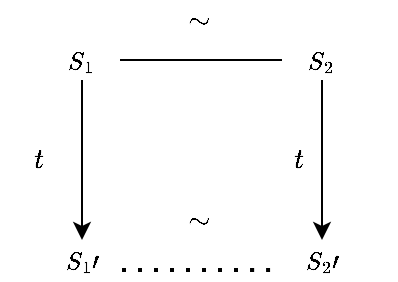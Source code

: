 <mxfile version="14.6.13" type="github">
  <diagram id="oqReTooRUuA69L6Tvc4Z" name="Page-1">
    <mxGraphModel dx="782" dy="408" grid="1" gridSize="10" guides="1" tooltips="1" connect="1" arrows="1" fold="1" page="1" pageScale="1" pageWidth="827" pageHeight="1169" math="1" shadow="0">
      <root>
        <mxCell id="0" />
        <mxCell id="1" parent="0" />
        <mxCell id="6FfrE_JMvudf6pYXvR1P-4" value="" style="edgeStyle=orthogonalEdgeStyle;rounded=0;orthogonalLoop=1;jettySize=auto;html=1;" parent="1" source="6FfrE_JMvudf6pYXvR1P-1" target="6FfrE_JMvudf6pYXvR1P-3" edge="1">
          <mxGeometry relative="1" as="geometry" />
        </mxCell>
        <mxCell id="6FfrE_JMvudf6pYXvR1P-1" value="&lt;font face=&quot;Times New Roman&quot;&gt;$$S_1$$&lt;/font&gt;" style="text;html=1;strokeColor=none;fillColor=none;align=center;verticalAlign=middle;whiteSpace=wrap;rounded=0;" parent="1" vertex="1">
          <mxGeometry x="251" y="130" width="40" height="20" as="geometry" />
        </mxCell>
        <mxCell id="6FfrE_JMvudf6pYXvR1P-3" value="&lt;font face=&quot;Times New Roman&quot;&gt;$$S_1\prime$$&lt;/font&gt;" style="text;html=1;strokeColor=none;fillColor=none;align=center;verticalAlign=middle;whiteSpace=wrap;rounded=0;" parent="1" vertex="1">
          <mxGeometry x="251" y="230" width="40" height="20" as="geometry" />
        </mxCell>
        <mxCell id="6FfrE_JMvudf6pYXvR1P-8" value="" style="edgeStyle=orthogonalEdgeStyle;rounded=0;orthogonalLoop=1;jettySize=auto;html=1;" parent="1" source="6FfrE_JMvudf6pYXvR1P-5" target="6FfrE_JMvudf6pYXvR1P-7" edge="1">
          <mxGeometry relative="1" as="geometry" />
        </mxCell>
        <mxCell id="6FfrE_JMvudf6pYXvR1P-5" value="&lt;font face=&quot;Times New Roman&quot;&gt;$$S_2$$&lt;/font&gt;" style="text;html=1;strokeColor=none;fillColor=none;align=center;verticalAlign=middle;whiteSpace=wrap;rounded=0;" parent="1" vertex="1">
          <mxGeometry x="371" y="130" width="40" height="20" as="geometry" />
        </mxCell>
        <mxCell id="6FfrE_JMvudf6pYXvR1P-7" value="&lt;font face=&quot;Times New Roman&quot;&gt;$$S_2\prime$$&lt;/font&gt;" style="text;html=1;strokeColor=none;fillColor=none;align=center;verticalAlign=middle;whiteSpace=wrap;rounded=0;" parent="1" vertex="1">
          <mxGeometry x="371" y="230" width="40" height="20" as="geometry" />
        </mxCell>
        <mxCell id="6FfrE_JMvudf6pYXvR1P-9" value="" style="endArrow=none;dashed=1;html=1;dashPattern=1 3;strokeWidth=2;exitX=1;exitY=0.75;exitDx=0;exitDy=0;entryX=0;entryY=0.75;entryDx=0;entryDy=0;" parent="1" source="6FfrE_JMvudf6pYXvR1P-3" target="6FfrE_JMvudf6pYXvR1P-7" edge="1">
          <mxGeometry width="50" height="50" relative="1" as="geometry">
            <mxPoint x="440" y="260" as="sourcePoint" />
            <mxPoint x="490" y="210" as="targetPoint" />
            <Array as="points">
              <mxPoint x="360" y="245" />
            </Array>
          </mxGeometry>
        </mxCell>
        <mxCell id="6FfrE_JMvudf6pYXvR1P-10" value="$$t$$" style="text;html=1;strokeColor=none;fillColor=none;align=center;verticalAlign=middle;whiteSpace=wrap;rounded=0;" parent="1" vertex="1">
          <mxGeometry x="230" y="180" width="40" height="20" as="geometry" />
        </mxCell>
        <mxCell id="6FfrE_JMvudf6pYXvR1P-12" value="$$t$$" style="text;html=1;strokeColor=none;fillColor=none;align=center;verticalAlign=middle;whiteSpace=wrap;rounded=0;" parent="1" vertex="1">
          <mxGeometry x="360" y="180" width="40" height="20" as="geometry" />
        </mxCell>
        <mxCell id="6FfrE_JMvudf6pYXvR1P-13" value="$$\sim$$" style="text;html=1;strokeColor=none;fillColor=none;align=center;verticalAlign=middle;whiteSpace=wrap;rounded=0;" parent="1" vertex="1">
          <mxGeometry x="310" y="110" width="40" height="20" as="geometry" />
        </mxCell>
        <mxCell id="6FfrE_JMvudf6pYXvR1P-14" value="$$\sim$$" style="text;html=1;strokeColor=none;fillColor=none;align=center;verticalAlign=middle;whiteSpace=wrap;rounded=0;" parent="1" vertex="1">
          <mxGeometry x="310" y="210" width="40" height="20" as="geometry" />
        </mxCell>
        <mxCell id="-f8K65gNCovicVoB1r87-1" value="" style="endArrow=none;html=1;entryX=0;entryY=0.5;entryDx=0;entryDy=0;" edge="1" parent="1" target="6FfrE_JMvudf6pYXvR1P-5">
          <mxGeometry width="50" height="50" relative="1" as="geometry">
            <mxPoint x="290" y="140" as="sourcePoint" />
            <mxPoint x="430" y="190" as="targetPoint" />
          </mxGeometry>
        </mxCell>
      </root>
    </mxGraphModel>
  </diagram>
</mxfile>

